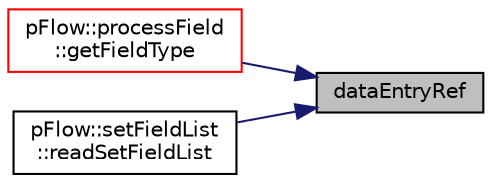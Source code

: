 digraph "dataEntryRef"
{
 // LATEX_PDF_SIZE
  edge [fontname="Helvetica",fontsize="10",labelfontname="Helvetica",labelfontsize="10"];
  node [fontname="Helvetica",fontsize="10",shape=record];
  rankdir="RL";
  Node1 [label="dataEntryRef",height=0.2,width=0.4,color="black", fillcolor="grey75", style="filled", fontcolor="black",tooltip="ref to a subdictioanry fatalExit if not found/not a dataEntry"];
  Node1 -> Node2 [dir="back",color="midnightblue",fontsize="10",style="solid",fontname="Helvetica"];
  Node2 [label="pFlow::processField\l::getFieldType",height=0.2,width=0.4,color="red", fillcolor="white", style="filled",URL="$classpFlow_1_1processField.html#a652a19b251fd07c2ee0a88ef91d6c748",tooltip=" "];
  Node1 -> Node4 [dir="back",color="midnightblue",fontsize="10",style="solid",fontname="Helvetica"];
  Node4 [label="pFlow::setFieldList\l::readSetFieldList",height=0.2,width=0.4,color="black", fillcolor="white", style="filled",URL="$classpFlow_1_1setFieldList.html#a371caec5118a7107207dfbe970b00d34",tooltip=" "];
}

